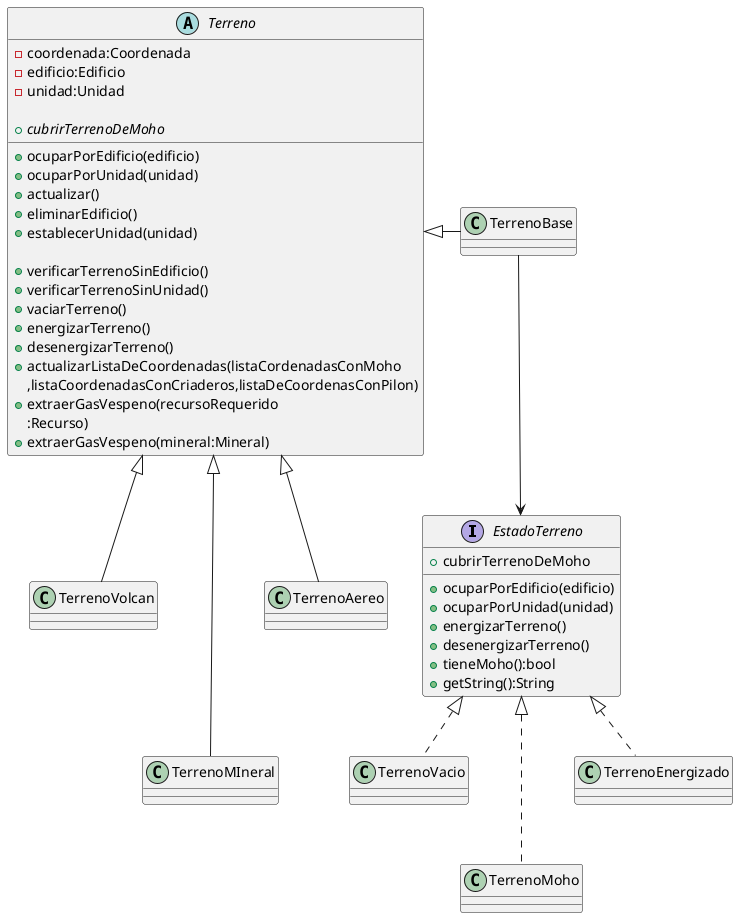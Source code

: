 @startuml
interface EstadoTerreno{
+ocuparPorEdificio(edificio)
+ocuparPorUnidad(unidad)
+energizarTerreno()
+desenergizarTerreno()
+tieneMoho():bool
+cubrirTerrenoDeMoho
+getString():String
}
abstract Terreno{
-coordenada:Coordenada
-edificio:Edificio
-unidad:Unidad
+ocuparPorEdificio(edificio)
+ocuparPorUnidad(unidad)
+actualizar()
+eliminarEdificio()
+establecerUnidad(unidad)

+verificarTerrenoSinEdificio()
+verificarTerrenoSinUnidad()
+vaciarTerreno()
+energizarTerreno()
+desenergizarTerreno()
{abstract}+cubrirTerrenoDeMoho
+actualizarListaDeCoordenadas(listaCordenadasConMoho
,listaCoordenadasConCriaderos,listaDeCoordenasConPilon)
+extraerGasVespeno(recursoRequerido
:Recurso)
+extraerGasVespeno(mineral:Mineral)

}
class TerrenoVacio
class TerrenoMoho
class TerrenoVolcan
class TerrenoEnergizado
class TerrenoMIneral

Terreno <|- TerrenoBase
Terreno <|--- TerrenoMIneral
Terreno <|-- TerrenoVolcan
Terreno <|-- TerrenoAereo
TerrenoBase --> EstadoTerreno
EstadoTerreno <|.. TerrenoEnergizado
EstadoTerreno <|... TerrenoMoho
EstadoTerreno <|.. TerrenoVacio
@enduml